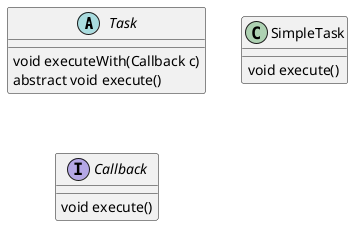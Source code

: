 @startuml


abstract class Task {
void executeWith(Callback c)
abstract void execute()
}

class SimpleTask {
void execute()
}

interface Callback {
void execute()
}

@enduml